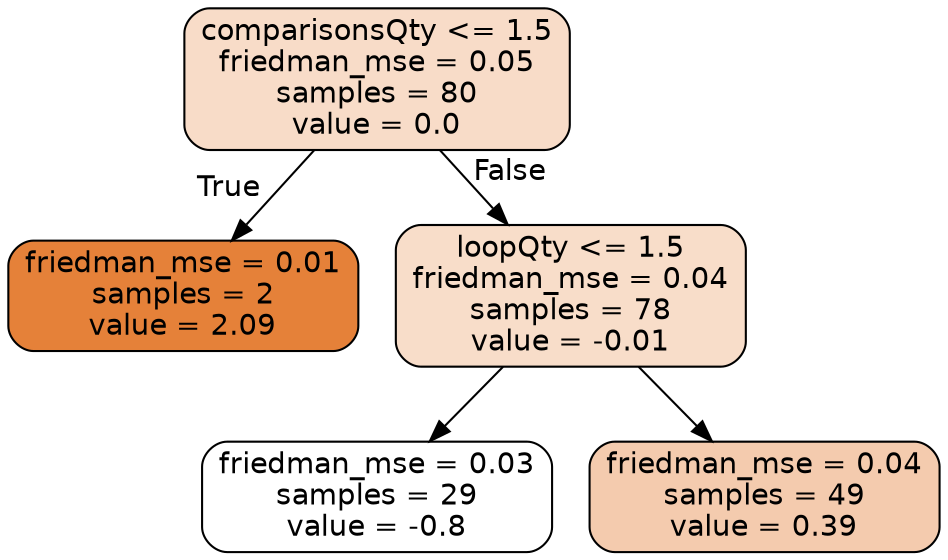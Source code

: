 digraph Tree {
node [shape=box, style="filled, rounded", color="black", fontname="helvetica"] ;
edge [fontname="helvetica"] ;
0 [label="comparisonsQty <= 1.5\nfriedman_mse = 0.05\nsamples = 80\nvalue = 0.0", fillcolor="#f8dcc8"] ;
1 [label="friedman_mse = 0.01\nsamples = 2\nvalue = 2.09", fillcolor="#e58139"] ;
0 -> 1 [labeldistance=2.5, labelangle=45, headlabel="True"] ;
2 [label="loopQty <= 1.5\nfriedman_mse = 0.04\nsamples = 78\nvalue = -0.01", fillcolor="#f8ddc9"] ;
0 -> 2 [labeldistance=2.5, labelangle=-45, headlabel="False"] ;
3 [label="friedman_mse = 0.03\nsamples = 29\nvalue = -0.8", fillcolor="#ffffff"] ;
2 -> 3 ;
4 [label="friedman_mse = 0.04\nsamples = 49\nvalue = 0.39", fillcolor="#f4cbae"] ;
2 -> 4 ;
}